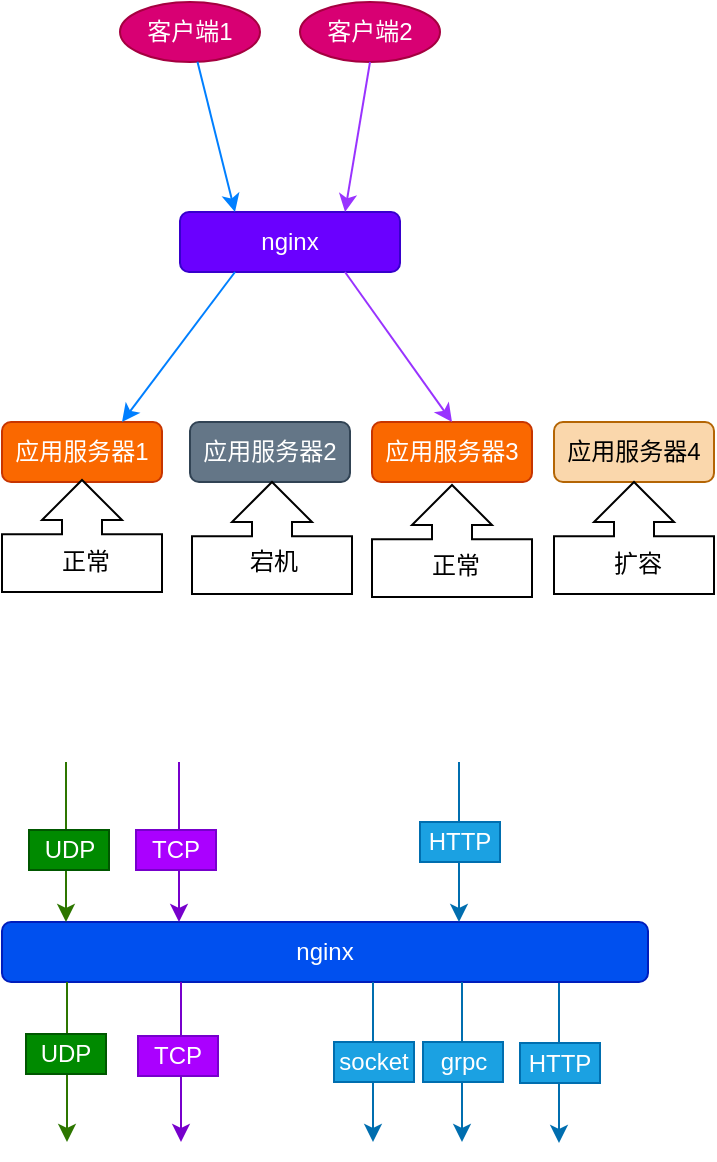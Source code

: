 <mxfile version="10.6.5" type="device"><diagram id="h0MjmAf0B8GWHc0tFqUN" name="Page-1"><mxGraphModel dx="754" dy="495" grid="1" gridSize="10" guides="1" tooltips="1" connect="1" arrows="1" fold="1" page="1" pageScale="1" pageWidth="827" pageHeight="1169" math="0" shadow="0"><root><mxCell id="0"/><mxCell id="1" parent="0"/><mxCell id="Nnepn2NLK62lAYBtTeIM-47" value="" style="group" vertex="1" connectable="0" parent="1"><mxGeometry x="30" y="5" width="356" height="309.5" as="geometry"/></mxCell><mxCell id="gZ4zJCmhufg5jwMhvvat-1" value="客户端1" style="ellipse;whiteSpace=wrap;html=1;fillColor=#d80073;strokeColor=#A50040;fontColor=#ffffff;" vertex="1" parent="Nnepn2NLK62lAYBtTeIM-47"><mxGeometry x="59" width="70" height="30" as="geometry"/></mxCell><mxCell id="gZ4zJCmhufg5jwMhvvat-2" value="客户端2" style="ellipse;whiteSpace=wrap;html=1;fillColor=#d80073;strokeColor=#A50040;fontColor=#ffffff;" vertex="1" parent="Nnepn2NLK62lAYBtTeIM-47"><mxGeometry x="149" width="70" height="30" as="geometry"/></mxCell><mxCell id="gZ4zJCmhufg5jwMhvvat-3" value="nginx" style="rounded=1;whiteSpace=wrap;html=1;fillColor=#6a00ff;strokeColor=#3700CC;fontColor=#ffffff;" vertex="1" parent="Nnepn2NLK62lAYBtTeIM-47"><mxGeometry x="89" y="105" width="110" height="30" as="geometry"/></mxCell><mxCell id="gZ4zJCmhufg5jwMhvvat-4" value="应用服务器1" style="rounded=1;whiteSpace=wrap;html=1;fillColor=#fa6800;strokeColor=#C73500;fontColor=#ffffff;" vertex="1" parent="Nnepn2NLK62lAYBtTeIM-47"><mxGeometry y="210" width="80" height="30" as="geometry"/></mxCell><mxCell id="gZ4zJCmhufg5jwMhvvat-8" value="" style="endArrow=classic;html=1;entryX=0.25;entryY=0;entryDx=0;entryDy=0;fillColor=#ffff88;strokeColor=#007FFF;" edge="1" parent="Nnepn2NLK62lAYBtTeIM-47" source="gZ4zJCmhufg5jwMhvvat-1" target="gZ4zJCmhufg5jwMhvvat-3"><mxGeometry width="50" height="50" relative="1" as="geometry"><mxPoint x="5" y="315" as="sourcePoint"/><mxPoint x="55" y="265" as="targetPoint"/></mxGeometry></mxCell><mxCell id="gZ4zJCmhufg5jwMhvvat-9" value="" style="endArrow=classic;html=1;exitX=0.25;exitY=1;exitDx=0;exitDy=0;entryX=0.75;entryY=0;entryDx=0;entryDy=0;strokeColor=#007FFF;" edge="1" parent="Nnepn2NLK62lAYBtTeIM-47" source="gZ4zJCmhufg5jwMhvvat-3" target="gZ4zJCmhufg5jwMhvvat-4"><mxGeometry width="50" height="50" relative="1" as="geometry"><mxPoint x="5" y="315" as="sourcePoint"/><mxPoint x="55" y="265" as="targetPoint"/></mxGeometry></mxCell><mxCell id="gZ4zJCmhufg5jwMhvvat-11" value="应用服务器2" style="rounded=1;whiteSpace=wrap;html=1;fillColor=#647687;strokeColor=#314354;fontColor=#ffffff;" vertex="1" parent="Nnepn2NLK62lAYBtTeIM-47"><mxGeometry x="94" y="210" width="80" height="30" as="geometry"/></mxCell><mxCell id="gZ4zJCmhufg5jwMhvvat-12" value="应用服务器3" style="rounded=1;whiteSpace=wrap;html=1;fillColor=#fa6800;strokeColor=#C73500;fontColor=#ffffff;" vertex="1" parent="Nnepn2NLK62lAYBtTeIM-47"><mxGeometry x="185" y="210" width="80" height="30" as="geometry"/></mxCell><mxCell id="gZ4zJCmhufg5jwMhvvat-13" value="应用服务器4" style="rounded=1;whiteSpace=wrap;html=1;fillColor=#fad7ac;strokeColor=#b46504;" vertex="1" parent="Nnepn2NLK62lAYBtTeIM-47"><mxGeometry x="276" y="210" width="80" height="30" as="geometry"/></mxCell><mxCell id="Fyh1C5vBb3lT2HSF5Kzx-1" value="" style="endArrow=classic;html=1;exitX=0.5;exitY=1;exitDx=0;exitDy=0;entryX=0.75;entryY=0;entryDx=0;entryDy=0;fillColor=#cce5ff;strokeColor=#9933FF;" edge="1" parent="Nnepn2NLK62lAYBtTeIM-47" source="gZ4zJCmhufg5jwMhvvat-2" target="gZ4zJCmhufg5jwMhvvat-3"><mxGeometry width="50" height="50" relative="1" as="geometry"><mxPoint x="5" y="315" as="sourcePoint"/><mxPoint x="55" y="265" as="targetPoint"/></mxGeometry></mxCell><mxCell id="Fyh1C5vBb3lT2HSF5Kzx-2" value="" style="endArrow=classic;html=1;exitX=0.75;exitY=1;exitDx=0;exitDy=0;entryX=0.5;entryY=0;entryDx=0;entryDy=0;fillColor=#ffff88;strokeColor=#9933FF;" edge="1" parent="Nnepn2NLK62lAYBtTeIM-47" source="gZ4zJCmhufg5jwMhvvat-3" target="gZ4zJCmhufg5jwMhvvat-12"><mxGeometry width="50" height="50" relative="1" as="geometry"><mxPoint x="5" y="315" as="sourcePoint"/><mxPoint x="55" y="265" as="targetPoint"/></mxGeometry></mxCell><mxCell id="Fyh1C5vBb3lT2HSF5Kzx-6" value="" style="group" vertex="1" connectable="0" parent="Nnepn2NLK62lAYBtTeIM-47"><mxGeometry x="12" y="227" width="56" height="80" as="geometry"/></mxCell><mxCell id="Fyh1C5vBb3lT2HSF5Kzx-4" value="&lt;table&gt;&lt;tbody&gt;&lt;tr&gt;&lt;td&gt;&lt;br&gt;&lt;/td&gt;&lt;td&gt;&lt;br&gt;&lt;/td&gt;&lt;td&gt;&lt;br&gt;&lt;/td&gt;&lt;td&gt;&lt;br&gt;&lt;/td&gt;&lt;/tr&gt;&lt;tr&gt;&lt;td&gt;&lt;br&gt;&lt;/td&gt;&lt;td&gt;&lt;br&gt;&lt;/td&gt;&lt;td&gt;&lt;br&gt;&lt;/td&gt;&lt;td&gt;&lt;br&gt;&lt;/td&gt;&lt;/tr&gt;&lt;tr&gt;&lt;td&gt;&lt;br&gt;&lt;/td&gt;&lt;td&gt;&lt;br&gt;&lt;/td&gt;&lt;td&gt;&lt;br&gt;&lt;/td&gt;&lt;td&gt;&lt;br&gt;&lt;/td&gt;&lt;/tr&gt;&lt;/tbody&gt;&lt;/table&gt;" style="html=1;shadow=0;dashed=0;align=center;verticalAlign=middle;shape=mxgraph.arrows2.calloutArrow;dy=10;dx=20;notch=28.83;arrowHead=10;rotation=-90;" vertex="1" parent="Fyh1C5vBb3lT2HSF5Kzx-6"><mxGeometry width="56" height="80" as="geometry"/></mxCell><mxCell id="Fyh1C5vBb3lT2HSF5Kzx-5" value="正常" style="text;html=1;strokeColor=none;fillColor=none;align=center;verticalAlign=middle;whiteSpace=wrap;rounded=0;" vertex="1" parent="Fyh1C5vBb3lT2HSF5Kzx-6"><mxGeometry x="9.5" y="42.5" width="40" height="20" as="geometry"/></mxCell><mxCell id="Fyh1C5vBb3lT2HSF5Kzx-8" value="&lt;table&gt;&lt;tbody&gt;&lt;tr&gt;&lt;td&gt;&lt;br&gt;&lt;/td&gt;&lt;td&gt;&lt;br&gt;&lt;/td&gt;&lt;td&gt;&lt;br&gt;&lt;/td&gt;&lt;td&gt;&lt;br&gt;&lt;/td&gt;&lt;/tr&gt;&lt;tr&gt;&lt;td&gt;&lt;br&gt;&lt;/td&gt;&lt;td&gt;&lt;br&gt;&lt;/td&gt;&lt;td&gt;&lt;br&gt;&lt;/td&gt;&lt;td&gt;&lt;br&gt;&lt;/td&gt;&lt;/tr&gt;&lt;tr&gt;&lt;td&gt;&lt;br&gt;&lt;/td&gt;&lt;td&gt;&lt;br&gt;&lt;/td&gt;&lt;td&gt;&lt;br&gt;&lt;/td&gt;&lt;td&gt;&lt;br&gt;&lt;/td&gt;&lt;/tr&gt;&lt;/tbody&gt;&lt;/table&gt;" style="html=1;shadow=0;dashed=0;align=center;verticalAlign=middle;shape=mxgraph.arrows2.calloutArrow;dy=10;dx=20;notch=28.83;arrowHead=10;rotation=-90;" vertex="1" parent="Nnepn2NLK62lAYBtTeIM-47"><mxGeometry x="197" y="229.5" width="56" height="80" as="geometry"/></mxCell><mxCell id="Fyh1C5vBb3lT2HSF5Kzx-9" value="正常" style="text;html=1;strokeColor=none;fillColor=none;align=center;verticalAlign=middle;whiteSpace=wrap;rounded=0;" vertex="1" parent="Nnepn2NLK62lAYBtTeIM-47"><mxGeometry x="206.5" y="272" width="40" height="20" as="geometry"/></mxCell><mxCell id="Fyh1C5vBb3lT2HSF5Kzx-11" value="&lt;table&gt;&lt;tbody&gt;&lt;tr&gt;&lt;td&gt;&lt;br&gt;&lt;/td&gt;&lt;td&gt;&lt;br&gt;&lt;/td&gt;&lt;td&gt;&lt;br&gt;&lt;/td&gt;&lt;td&gt;&lt;br&gt;&lt;/td&gt;&lt;/tr&gt;&lt;tr&gt;&lt;td&gt;&lt;br&gt;&lt;/td&gt;&lt;td&gt;&lt;br&gt;&lt;/td&gt;&lt;td&gt;&lt;br&gt;&lt;/td&gt;&lt;td&gt;&lt;br&gt;&lt;/td&gt;&lt;/tr&gt;&lt;tr&gt;&lt;td&gt;&lt;br&gt;&lt;/td&gt;&lt;td&gt;&lt;br&gt;&lt;/td&gt;&lt;td&gt;&lt;br&gt;&lt;/td&gt;&lt;td&gt;&lt;br&gt;&lt;/td&gt;&lt;/tr&gt;&lt;/tbody&gt;&lt;/table&gt;" style="html=1;shadow=0;dashed=0;align=center;verticalAlign=middle;shape=mxgraph.arrows2.calloutArrow;dy=10;dx=20;notch=28.83;arrowHead=10;rotation=-90;" vertex="1" parent="Nnepn2NLK62lAYBtTeIM-47"><mxGeometry x="107" y="228" width="56" height="80" as="geometry"/></mxCell><mxCell id="Fyh1C5vBb3lT2HSF5Kzx-12" value="宕机" style="text;html=1;strokeColor=none;fillColor=none;align=center;verticalAlign=middle;whiteSpace=wrap;rounded=0;" vertex="1" parent="Nnepn2NLK62lAYBtTeIM-47"><mxGeometry x="116" y="269.5" width="40" height="20" as="geometry"/></mxCell><mxCell id="Fyh1C5vBb3lT2HSF5Kzx-13" value="&lt;table&gt;&lt;tbody&gt;&lt;tr&gt;&lt;td&gt;&lt;br&gt;&lt;/td&gt;&lt;td&gt;&lt;br&gt;&lt;/td&gt;&lt;td&gt;&lt;br&gt;&lt;/td&gt;&lt;td&gt;&lt;br&gt;&lt;/td&gt;&lt;/tr&gt;&lt;tr&gt;&lt;td&gt;&lt;br&gt;&lt;/td&gt;&lt;td&gt;&lt;br&gt;&lt;/td&gt;&lt;td&gt;&lt;br&gt;&lt;/td&gt;&lt;td&gt;&lt;br&gt;&lt;/td&gt;&lt;/tr&gt;&lt;tr&gt;&lt;td&gt;&lt;br&gt;&lt;/td&gt;&lt;td&gt;&lt;br&gt;&lt;/td&gt;&lt;td&gt;&lt;br&gt;&lt;/td&gt;&lt;td&gt;&lt;br&gt;&lt;/td&gt;&lt;/tr&gt;&lt;/tbody&gt;&lt;/table&gt;" style="html=1;shadow=0;dashed=0;align=center;verticalAlign=middle;shape=mxgraph.arrows2.calloutArrow;dy=10;dx=20;notch=28.83;arrowHead=10;rotation=-90;" vertex="1" parent="Nnepn2NLK62lAYBtTeIM-47"><mxGeometry x="288" y="228" width="56" height="80" as="geometry"/></mxCell><mxCell id="Fyh1C5vBb3lT2HSF5Kzx-14" value="扩容" style="text;html=1;strokeColor=none;fillColor=none;align=center;verticalAlign=middle;whiteSpace=wrap;rounded=0;" vertex="1" parent="Nnepn2NLK62lAYBtTeIM-47"><mxGeometry x="297.5" y="270.5" width="40" height="20" as="geometry"/></mxCell><mxCell id="Nnepn2NLK62lAYBtTeIM-48" value="" style="group" vertex="1" connectable="0" parent="1"><mxGeometry x="30" y="385" width="323" height="190.5" as="geometry"/></mxCell><mxCell id="Nnepn2NLK62lAYBtTeIM-46" value="" style="group" vertex="1" connectable="0" parent="Nnepn2NLK62lAYBtTeIM-48"><mxGeometry width="323" height="190.5" as="geometry"/></mxCell><mxCell id="Nnepn2NLK62lAYBtTeIM-1" value="nginx" style="rounded=1;whiteSpace=wrap;html=1;fillColor=#0050ef;strokeColor=#001DBC;fontColor=#ffffff;" vertex="1" parent="Nnepn2NLK62lAYBtTeIM-46"><mxGeometry y="80" width="323" height="30" as="geometry"/></mxCell><mxCell id="Nnepn2NLK62lAYBtTeIM-2" value="" style="endArrow=classic;html=1;strokeColor=#2D7600;fillColor=#60a917;" edge="1" parent="Nnepn2NLK62lAYBtTeIM-46"><mxGeometry width="50" height="50" relative="1" as="geometry"><mxPoint x="32" as="sourcePoint"/><mxPoint x="32" y="80" as="targetPoint"/></mxGeometry></mxCell><mxCell id="Nnepn2NLK62lAYBtTeIM-5" value="" style="endArrow=classic;html=1;strokeColor=#2D7600;fillColor=#60a917;" edge="1" parent="Nnepn2NLK62lAYBtTeIM-46"><mxGeometry width="50" height="50" relative="1" as="geometry"><mxPoint x="32.5" y="110" as="sourcePoint"/><mxPoint x="32.5" y="190" as="targetPoint"/></mxGeometry></mxCell><mxCell id="Nnepn2NLK62lAYBtTeIM-8" value="UDP" style="text;html=1;strokeColor=#005700;fillColor=#008a00;align=center;verticalAlign=middle;whiteSpace=wrap;rounded=0;fontColor=#ffffff;" vertex="1" parent="Nnepn2NLK62lAYBtTeIM-46"><mxGeometry x="13.5" y="34" width="40" height="20" as="geometry"/></mxCell><mxCell id="Nnepn2NLK62lAYBtTeIM-9" value="UDP" style="text;html=1;strokeColor=#005700;fillColor=#008a00;align=center;verticalAlign=middle;whiteSpace=wrap;rounded=0;fontColor=#ffffff;" vertex="1" parent="Nnepn2NLK62lAYBtTeIM-46"><mxGeometry x="12" y="136" width="40" height="20" as="geometry"/></mxCell><mxCell id="Nnepn2NLK62lAYBtTeIM-15" value="" style="group" vertex="1" connectable="0" parent="Nnepn2NLK62lAYBtTeIM-46"><mxGeometry x="67" width="40" height="80" as="geometry"/></mxCell><mxCell id="Nnepn2NLK62lAYBtTeIM-3" value="" style="endArrow=classic;html=1;strokeColor=#7700CC;fillColor=#aa00ff;" edge="1" parent="Nnepn2NLK62lAYBtTeIM-15"><mxGeometry width="50" height="50" relative="1" as="geometry"><mxPoint x="21.5" as="sourcePoint"/><mxPoint x="21.5" y="80" as="targetPoint"/></mxGeometry></mxCell><mxCell id="Nnepn2NLK62lAYBtTeIM-10" value="TCP" style="text;html=1;strokeColor=#7700CC;fillColor=#aa00ff;align=center;verticalAlign=middle;whiteSpace=wrap;rounded=0;fontColor=#ffffff;" vertex="1" parent="Nnepn2NLK62lAYBtTeIM-15"><mxGeometry y="34" width="40" height="20" as="geometry"/></mxCell><mxCell id="Nnepn2NLK62lAYBtTeIM-16" value="" style="group" vertex="1" connectable="0" parent="Nnepn2NLK62lAYBtTeIM-46"><mxGeometry x="68" y="110" width="40" height="80" as="geometry"/></mxCell><mxCell id="Nnepn2NLK62lAYBtTeIM-17" value="" style="endArrow=classic;html=1;strokeColor=#7700CC;fillColor=#aa00ff;" edge="1" parent="Nnepn2NLK62lAYBtTeIM-16"><mxGeometry width="50" height="50" relative="1" as="geometry"><mxPoint x="21.5" as="sourcePoint"/><mxPoint x="21.5" y="80" as="targetPoint"/></mxGeometry></mxCell><mxCell id="Nnepn2NLK62lAYBtTeIM-18" value="TCP" style="text;html=1;strokeColor=#7700CC;fillColor=#aa00ff;align=center;verticalAlign=middle;whiteSpace=wrap;rounded=0;fontColor=#ffffff;" vertex="1" parent="Nnepn2NLK62lAYBtTeIM-16"><mxGeometry y="27" width="40" height="20" as="geometry"/></mxCell><mxCell id="Nnepn2NLK62lAYBtTeIM-33" value="" style="group" vertex="1" connectable="0" parent="Nnepn2NLK62lAYBtTeIM-46"><mxGeometry x="209" width="40" height="80" as="geometry"/></mxCell><mxCell id="Nnepn2NLK62lAYBtTeIM-4" value="" style="endArrow=classic;html=1;strokeColor=#006EAF;fillColor=#1ba1e2;" edge="1" parent="Nnepn2NLK62lAYBtTeIM-33"><mxGeometry width="50" height="50" relative="1" as="geometry"><mxPoint x="19.5" as="sourcePoint"/><mxPoint x="19.5" y="80" as="targetPoint"/></mxGeometry></mxCell><mxCell id="Nnepn2NLK62lAYBtTeIM-19" value="HTTP" style="text;html=1;strokeColor=#006EAF;fillColor=#1ba1e2;align=center;verticalAlign=middle;whiteSpace=wrap;rounded=0;fontColor=#ffffff;" vertex="1" parent="Nnepn2NLK62lAYBtTeIM-33"><mxGeometry y="30" width="40" height="20" as="geometry"/></mxCell><mxCell id="Nnepn2NLK62lAYBtTeIM-34" value="" style="group" vertex="1" connectable="0" parent="Nnepn2NLK62lAYBtTeIM-46"><mxGeometry x="259" y="110.5" width="40" height="80" as="geometry"/></mxCell><mxCell id="Nnepn2NLK62lAYBtTeIM-35" value="" style="endArrow=classic;html=1;strokeColor=#006EAF;fillColor=#1ba1e2;" edge="1" parent="Nnepn2NLK62lAYBtTeIM-34"><mxGeometry width="50" height="50" relative="1" as="geometry"><mxPoint x="19.5" as="sourcePoint"/><mxPoint x="19.5" y="80" as="targetPoint"/></mxGeometry></mxCell><mxCell id="Nnepn2NLK62lAYBtTeIM-36" value="HTTP" style="text;html=1;strokeColor=#006EAF;fillColor=#1ba1e2;align=center;verticalAlign=middle;whiteSpace=wrap;rounded=0;fontColor=#ffffff;" vertex="1" parent="Nnepn2NLK62lAYBtTeIM-34"><mxGeometry y="30" width="40" height="20" as="geometry"/></mxCell><mxCell id="Nnepn2NLK62lAYBtTeIM-39" value="" style="group" vertex="1" connectable="0" parent="Nnepn2NLK62lAYBtTeIM-46"><mxGeometry x="210.5" y="110" width="40" height="80" as="geometry"/></mxCell><mxCell id="Nnepn2NLK62lAYBtTeIM-40" value="" style="endArrow=classic;html=1;strokeColor=#006EAF;fillColor=#1ba1e2;" edge="1" parent="Nnepn2NLK62lAYBtTeIM-39"><mxGeometry width="50" height="50" relative="1" as="geometry"><mxPoint x="19.5" as="sourcePoint"/><mxPoint x="19.5" y="80" as="targetPoint"/></mxGeometry></mxCell><mxCell id="Nnepn2NLK62lAYBtTeIM-41" value="grpc" style="text;html=1;strokeColor=#006EAF;fillColor=#1ba1e2;align=center;verticalAlign=middle;whiteSpace=wrap;rounded=0;fontColor=#ffffff;" vertex="1" parent="Nnepn2NLK62lAYBtTeIM-39"><mxGeometry y="30" width="40" height="20" as="geometry"/></mxCell><mxCell id="Nnepn2NLK62lAYBtTeIM-42" value="" style="group" vertex="1" connectable="0" parent="Nnepn2NLK62lAYBtTeIM-46"><mxGeometry x="166" y="110" width="40" height="80" as="geometry"/></mxCell><mxCell id="Nnepn2NLK62lAYBtTeIM-43" value="" style="endArrow=classic;html=1;strokeColor=#006EAF;fillColor=#1ba1e2;" edge="1" parent="Nnepn2NLK62lAYBtTeIM-42"><mxGeometry width="50" height="50" relative="1" as="geometry"><mxPoint x="19.5" as="sourcePoint"/><mxPoint x="19.5" y="80" as="targetPoint"/></mxGeometry></mxCell><mxCell id="Nnepn2NLK62lAYBtTeIM-44" value="socket" style="text;html=1;strokeColor=#006EAF;fillColor=#1ba1e2;align=center;verticalAlign=middle;whiteSpace=wrap;rounded=0;fontColor=#ffffff;" vertex="1" parent="Nnepn2NLK62lAYBtTeIM-42"><mxGeometry y="30" width="40" height="20" as="geometry"/></mxCell></root></mxGraphModel></diagram></mxfile>